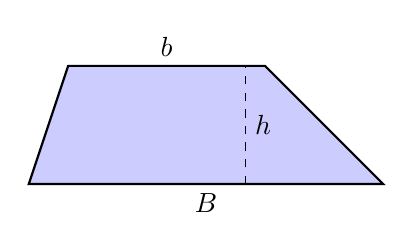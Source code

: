 ﻿\begin{tikzpicture}[scale=1]

\draw[thick, fill=blue!20]  (0,0) -- (4.5,0) -- (3,1.5) -- (0.5,1.5) -- cycle;

\node at (2.25,0) [below] {$B$};
\node at (1.75,1.5) [above] {$b$};
\draw[dashed] (2.75,0) -- ++(0,1.5) node[midway, right] {$h$};

\end{tikzpicture}

